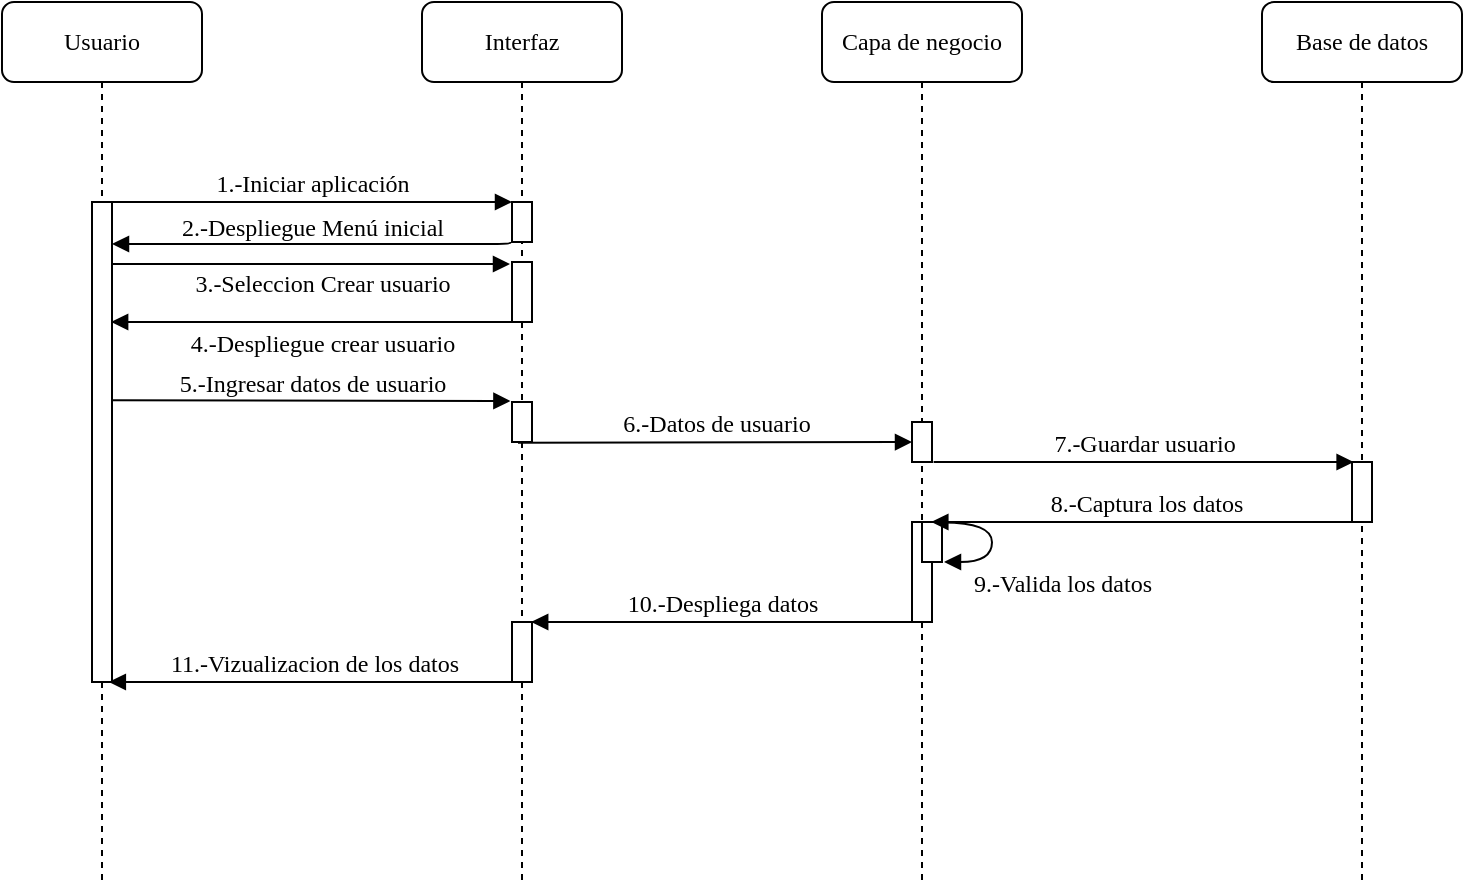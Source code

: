 <mxfile version="24.7.14">
  <diagram name="Página-1" id="HnrJUBqmf3_fppphguAg">
    <mxGraphModel grid="1" page="1" gridSize="10" guides="1" tooltips="1" connect="1" arrows="1" fold="1" pageScale="1" pageWidth="827" pageHeight="1169" math="0" shadow="0">
      <root>
        <mxCell id="0" />
        <mxCell id="1" parent="0" />
        <mxCell id="3HT8X3bVxRtfg2wWJuFk-1" value="Interfaz" style="shape=umlLifeline;perimeter=lifelinePerimeter;whiteSpace=wrap;html=1;container=1;collapsible=0;recursiveResize=0;outlineConnect=0;rounded=1;shadow=0;comic=0;labelBackgroundColor=none;strokeWidth=1;fontFamily=Verdana;fontSize=12;align=center;" vertex="1" parent="1">
          <mxGeometry x="400" y="40" width="100" height="440" as="geometry" />
        </mxCell>
        <mxCell id="3HT8X3bVxRtfg2wWJuFk-2" value="" style="html=1;points=[];perimeter=orthogonalPerimeter;rounded=0;shadow=0;comic=0;labelBackgroundColor=none;strokeWidth=1;fontFamily=Verdana;fontSize=12;align=center;" vertex="1" parent="3HT8X3bVxRtfg2wWJuFk-1">
          <mxGeometry x="45" y="100" width="10" height="20" as="geometry" />
        </mxCell>
        <mxCell id="3HT8X3bVxRtfg2wWJuFk-3" value="" style="html=1;points=[];perimeter=orthogonalPerimeter;rounded=0;shadow=0;comic=0;labelBackgroundColor=none;strokeWidth=1;fontFamily=Verdana;fontSize=12;align=center;" vertex="1" parent="3HT8X3bVxRtfg2wWJuFk-1">
          <mxGeometry x="45" y="130" width="10" height="30" as="geometry" />
        </mxCell>
        <mxCell id="3HT8X3bVxRtfg2wWJuFk-4" value="" style="html=1;points=[];perimeter=orthogonalPerimeter;rounded=0;shadow=0;comic=0;labelBackgroundColor=none;strokeWidth=1;fontFamily=Verdana;fontSize=12;align=center;" vertex="1" parent="3HT8X3bVxRtfg2wWJuFk-1">
          <mxGeometry x="45" y="310" width="10" height="30" as="geometry" />
        </mxCell>
        <mxCell id="3HT8X3bVxRtfg2wWJuFk-5" value="" style="html=1;points=[];perimeter=orthogonalPerimeter;rounded=0;shadow=0;comic=0;labelBackgroundColor=none;strokeWidth=1;fontFamily=Verdana;fontSize=12;align=center;" vertex="1" parent="3HT8X3bVxRtfg2wWJuFk-1">
          <mxGeometry x="45" y="200" width="10" height="20" as="geometry" />
        </mxCell>
        <mxCell id="3HT8X3bVxRtfg2wWJuFk-6" value="Capa de negocio" style="shape=umlLifeline;perimeter=lifelinePerimeter;whiteSpace=wrap;html=1;container=1;collapsible=0;recursiveResize=0;outlineConnect=0;rounded=1;shadow=0;comic=0;labelBackgroundColor=none;strokeWidth=1;fontFamily=Verdana;fontSize=12;align=center;" vertex="1" parent="1">
          <mxGeometry x="600" y="40" width="100" height="440" as="geometry" />
        </mxCell>
        <mxCell id="3HT8X3bVxRtfg2wWJuFk-7" value="" style="html=1;points=[];perimeter=orthogonalPerimeter;rounded=0;shadow=0;comic=0;labelBackgroundColor=none;strokeWidth=1;fontFamily=Verdana;fontSize=12;align=center;" vertex="1" parent="3HT8X3bVxRtfg2wWJuFk-6">
          <mxGeometry x="45" y="260" width="10" height="50" as="geometry" />
        </mxCell>
        <mxCell id="3HT8X3bVxRtfg2wWJuFk-8" value="" style="html=1;points=[];perimeter=orthogonalPerimeter;rounded=0;shadow=0;comic=0;labelBackgroundColor=none;strokeWidth=1;fontFamily=Verdana;fontSize=12;align=center;" vertex="1" parent="3HT8X3bVxRtfg2wWJuFk-6">
          <mxGeometry x="50" y="260" width="10" height="20" as="geometry" />
        </mxCell>
        <mxCell id="3HT8X3bVxRtfg2wWJuFk-9" value="9.-Valida los datos" style="html=1;verticalAlign=bottom;endArrow=block;labelBackgroundColor=none;fontFamily=Verdana;fontSize=12;elbow=vertical;edgeStyle=orthogonalEdgeStyle;curved=1;entryX=1.1;entryY=1;entryPerimeter=0;entryDx=0;entryDy=0;exitX=1.02;exitY=0.012;exitDx=0;exitDy=0;exitPerimeter=0;" edge="1" parent="3HT8X3bVxRtfg2wWJuFk-6" source="3HT8X3bVxRtfg2wWJuFk-8" target="3HT8X3bVxRtfg2wWJuFk-8">
          <mxGeometry x="0.3" y="40" relative="1" as="geometry">
            <mxPoint x="75" y="269.97" as="sourcePoint" />
            <mxPoint x="80.003" y="308.303" as="targetPoint" />
            <Array as="points">
              <mxPoint x="85" y="260" />
              <mxPoint x="85" y="280" />
            </Array>
            <mxPoint x="35" y="-20" as="offset" />
          </mxGeometry>
        </mxCell>
        <mxCell id="3HT8X3bVxRtfg2wWJuFk-10" value="Base de datos" style="shape=umlLifeline;perimeter=lifelinePerimeter;whiteSpace=wrap;html=1;container=1;collapsible=0;recursiveResize=0;outlineConnect=0;rounded=1;shadow=0;comic=0;labelBackgroundColor=none;strokeWidth=1;fontFamily=Verdana;fontSize=12;align=center;" vertex="1" parent="1">
          <mxGeometry x="820" y="40" width="100" height="440" as="geometry" />
        </mxCell>
        <mxCell id="3HT8X3bVxRtfg2wWJuFk-11" value="" style="html=1;points=[];perimeter=orthogonalPerimeter;rounded=0;shadow=0;comic=0;labelBackgroundColor=none;strokeWidth=1;fontFamily=Verdana;fontSize=12;align=center;" vertex="1" parent="3HT8X3bVxRtfg2wWJuFk-10">
          <mxGeometry x="45" y="230" width="10" height="30" as="geometry" />
        </mxCell>
        <mxCell id="3HT8X3bVxRtfg2wWJuFk-12" value="Usuario" style="shape=umlLifeline;perimeter=lifelinePerimeter;whiteSpace=wrap;html=1;container=1;collapsible=0;recursiveResize=0;outlineConnect=0;rounded=1;shadow=0;comic=0;labelBackgroundColor=none;strokeWidth=1;fontFamily=Verdana;fontSize=12;align=center;" vertex="1" parent="1">
          <mxGeometry x="190" y="40" width="100" height="440" as="geometry" />
        </mxCell>
        <mxCell id="3HT8X3bVxRtfg2wWJuFk-13" value="" style="html=1;points=[];perimeter=orthogonalPerimeter;rounded=0;shadow=0;comic=0;labelBackgroundColor=none;strokeWidth=1;fontFamily=Verdana;fontSize=12;align=center;" vertex="1" parent="3HT8X3bVxRtfg2wWJuFk-12">
          <mxGeometry x="45" y="100" width="10" height="240" as="geometry" />
        </mxCell>
        <mxCell id="3HT8X3bVxRtfg2wWJuFk-14" value="1.-Iniciar aplicación" style="html=1;verticalAlign=bottom;endArrow=block;entryX=0;entryY=0;labelBackgroundColor=none;fontFamily=Verdana;fontSize=12;edgeStyle=elbowEdgeStyle;elbow=vertical;" edge="1" parent="1" source="3HT8X3bVxRtfg2wWJuFk-13" target="3HT8X3bVxRtfg2wWJuFk-2">
          <mxGeometry relative="1" as="geometry">
            <mxPoint x="420" y="150" as="sourcePoint" />
            <mxPoint as="offset" />
          </mxGeometry>
        </mxCell>
        <mxCell id="3HT8X3bVxRtfg2wWJuFk-18" value="3.-Seleccion Crear usuario" style="html=1;verticalAlign=bottom;endArrow=block;labelBackgroundColor=none;fontFamily=Verdana;fontSize=12;edgeStyle=elbowEdgeStyle;elbow=vertical;entryX=-0.1;entryY=0.033;entryDx=0;entryDy=0;entryPerimeter=0;" edge="1" parent="1" source="3HT8X3bVxRtfg2wWJuFk-13" target="3HT8X3bVxRtfg2wWJuFk-3">
          <mxGeometry x="0.055" y="-19" relative="1" as="geometry">
            <mxPoint x="260" y="172" as="sourcePoint" />
            <mxPoint x="435.67" y="171.27" as="targetPoint" />
            <mxPoint as="offset" />
          </mxGeometry>
        </mxCell>
        <mxCell id="3HT8X3bVxRtfg2wWJuFk-19" value="10.-Despliega datos" style="html=1;verticalAlign=bottom;endArrow=block;labelBackgroundColor=none;fontFamily=Verdana;fontSize=12;edgeStyle=elbowEdgeStyle;elbow=vertical;exitX=0.12;exitY=1;exitDx=0;exitDy=0;exitPerimeter=0;entryX=0.96;entryY=0.016;entryDx=0;entryDy=0;entryPerimeter=0;" edge="1" parent="1" source="3HT8X3bVxRtfg2wWJuFk-7" target="3HT8X3bVxRtfg2wWJuFk-4">
          <mxGeometry relative="1" as="geometry">
            <mxPoint x="637" y="410" as="sourcePoint" />
            <Array as="points">
              <mxPoint x="550" y="350" />
            </Array>
            <mxPoint x="480" y="410" as="targetPoint" />
          </mxGeometry>
        </mxCell>
        <mxCell id="3HT8X3bVxRtfg2wWJuFk-20" value="11.-Vizualizacion de los datos" style="html=1;verticalAlign=bottom;endArrow=block;labelBackgroundColor=none;fontFamily=Verdana;fontSize=12;edgeStyle=elbowEdgeStyle;elbow=vertical;exitX=0.5;exitY=1;exitDx=0;exitDy=0;exitPerimeter=0;entryX=0.843;entryY=0.996;entryDx=0;entryDy=0;entryPerimeter=0;" edge="1" parent="1" source="3HT8X3bVxRtfg2wWJuFk-4" target="3HT8X3bVxRtfg2wWJuFk-13">
          <mxGeometry relative="1" as="geometry">
            <mxPoint x="441" y="440" as="sourcePoint" />
            <Array as="points">
              <mxPoint x="340" y="380" />
            </Array>
            <mxPoint x="290" y="380" as="targetPoint" />
          </mxGeometry>
        </mxCell>
        <mxCell id="3HT8X3bVxRtfg2wWJuFk-21" value="2.-Despliegue Menú inicial" style="html=1;verticalAlign=bottom;endArrow=block;labelBackgroundColor=none;fontFamily=Verdana;fontSize=12;edgeStyle=elbowEdgeStyle;elbow=vertical;exitX=-0.08;exitY=1;exitDx=0;exitDy=0;exitPerimeter=0;" edge="1" parent="1" source="3HT8X3bVxRtfg2wWJuFk-2" target="3HT8X3bVxRtfg2wWJuFk-13">
          <mxGeometry x="0.003" y="1" relative="1" as="geometry">
            <mxPoint x="454.67" y="161.09" as="sourcePoint" />
            <mxPoint x="270" y="162" as="targetPoint" />
            <mxPoint as="offset" />
            <Array as="points">
              <mxPoint x="270" y="161" />
            </Array>
          </mxGeometry>
        </mxCell>
        <mxCell id="3HT8X3bVxRtfg2wWJuFk-22" value="4.-Despliegue crear usuario" style="html=1;verticalAlign=bottom;endArrow=block;labelBackgroundColor=none;fontFamily=Verdana;fontSize=12;edgeStyle=elbowEdgeStyle;elbow=vertical;exitX=-0.04;exitY=1;exitDx=0;exitDy=0;exitPerimeter=0;entryX=0.957;entryY=0.251;entryDx=0;entryDy=0;entryPerimeter=0;" edge="1" parent="1" source="3HT8X3bVxRtfg2wWJuFk-3" target="3HT8X3bVxRtfg2wWJuFk-13">
          <mxGeometry x="-0.05" y="20" relative="1" as="geometry">
            <mxPoint x="449.0" y="201.09" as="sourcePoint" />
            <mxPoint x="270" y="200" as="targetPoint" />
            <mxPoint as="offset" />
          </mxGeometry>
        </mxCell>
        <mxCell id="3HT8X3bVxRtfg2wWJuFk-23" value="5.-Ingresar datos de usuario" style="html=1;verticalAlign=bottom;endArrow=block;labelBackgroundColor=none;fontFamily=Verdana;fontSize=12;edgeStyle=elbowEdgeStyle;elbow=vertical;exitX=0.957;exitY=0.413;exitDx=0;exitDy=0;exitPerimeter=0;entryX=-0.08;entryY=0;entryDx=0;entryDy=0;entryPerimeter=0;" edge="1" parent="1" source="3HT8X3bVxRtfg2wWJuFk-13" target="3HT8X3bVxRtfg2wWJuFk-5">
          <mxGeometry relative="1" as="geometry">
            <mxPoint x="250" y="240" as="sourcePoint" />
            <mxPoint as="offset" />
            <mxPoint x="410" y="240" as="targetPoint" />
          </mxGeometry>
        </mxCell>
        <mxCell id="3HT8X3bVxRtfg2wWJuFk-24" value="6.-Datos de usuario" style="html=1;verticalAlign=bottom;endArrow=block;labelBackgroundColor=none;fontFamily=Verdana;fontSize=12;edgeStyle=elbowEdgeStyle;elbow=vertical;exitX=0.96;exitY=0.335;exitDx=0;exitDy=0;exitPerimeter=0;entryX=0.2;entryY=0.015;entryDx=0;entryDy=0;entryPerimeter=0;" edge="1" parent="1">
          <mxGeometry relative="1" as="geometry">
            <mxPoint x="448" y="260.35" as="sourcePoint" />
            <mxPoint as="offset" />
            <mxPoint x="645" y="259.65" as="targetPoint" />
          </mxGeometry>
        </mxCell>
        <mxCell id="3HT8X3bVxRtfg2wWJuFk-25" value="" style="html=1;points=[];perimeter=orthogonalPerimeter;rounded=0;shadow=0;comic=0;labelBackgroundColor=none;strokeWidth=1;fontFamily=Verdana;fontSize=12;align=center;" vertex="1" parent="1">
          <mxGeometry x="645" y="250" width="10" height="20" as="geometry" />
        </mxCell>
        <mxCell id="3HT8X3bVxRtfg2wWJuFk-26" value="7.-Guardar usuario" style="html=1;verticalAlign=bottom;endArrow=block;labelBackgroundColor=none;fontFamily=Verdana;fontSize=12;edgeStyle=elbowEdgeStyle;elbow=vertical;exitX=1.08;exitY=1;exitDx=0;exitDy=0;exitPerimeter=0;entryX=0.08;entryY=0;entryDx=0;entryDy=0;entryPerimeter=0;" edge="1" parent="1" source="3HT8X3bVxRtfg2wWJuFk-25" target="3HT8X3bVxRtfg2wWJuFk-11">
          <mxGeometry relative="1" as="geometry">
            <mxPoint x="680" y="260" as="sourcePoint" />
            <Array as="points">
              <mxPoint x="680" y="270" />
            </Array>
            <mxPoint x="790" y="270" as="targetPoint" />
          </mxGeometry>
        </mxCell>
        <mxCell id="3HT8X3bVxRtfg2wWJuFk-27" value="8.-Captura los datos" style="html=1;verticalAlign=bottom;endArrow=block;labelBackgroundColor=none;fontFamily=Verdana;fontSize=12;edgeStyle=elbowEdgeStyle;elbow=vertical;exitX=0.5;exitY=1;exitDx=0;exitDy=0;exitPerimeter=0;entryX=0.967;entryY=0.012;entryDx=0;entryDy=0;entryPerimeter=0;" edge="1" parent="1" source="3HT8X3bVxRtfg2wWJuFk-11" target="3HT8X3bVxRtfg2wWJuFk-7">
          <mxGeometry relative="1" as="geometry">
            <mxPoint x="861" y="300" as="sourcePoint" />
            <Array as="points">
              <mxPoint x="857" y="300" />
            </Array>
            <mxPoint x="670" y="300" as="targetPoint" />
          </mxGeometry>
        </mxCell>
      </root>
    </mxGraphModel>
  </diagram>
</mxfile>
